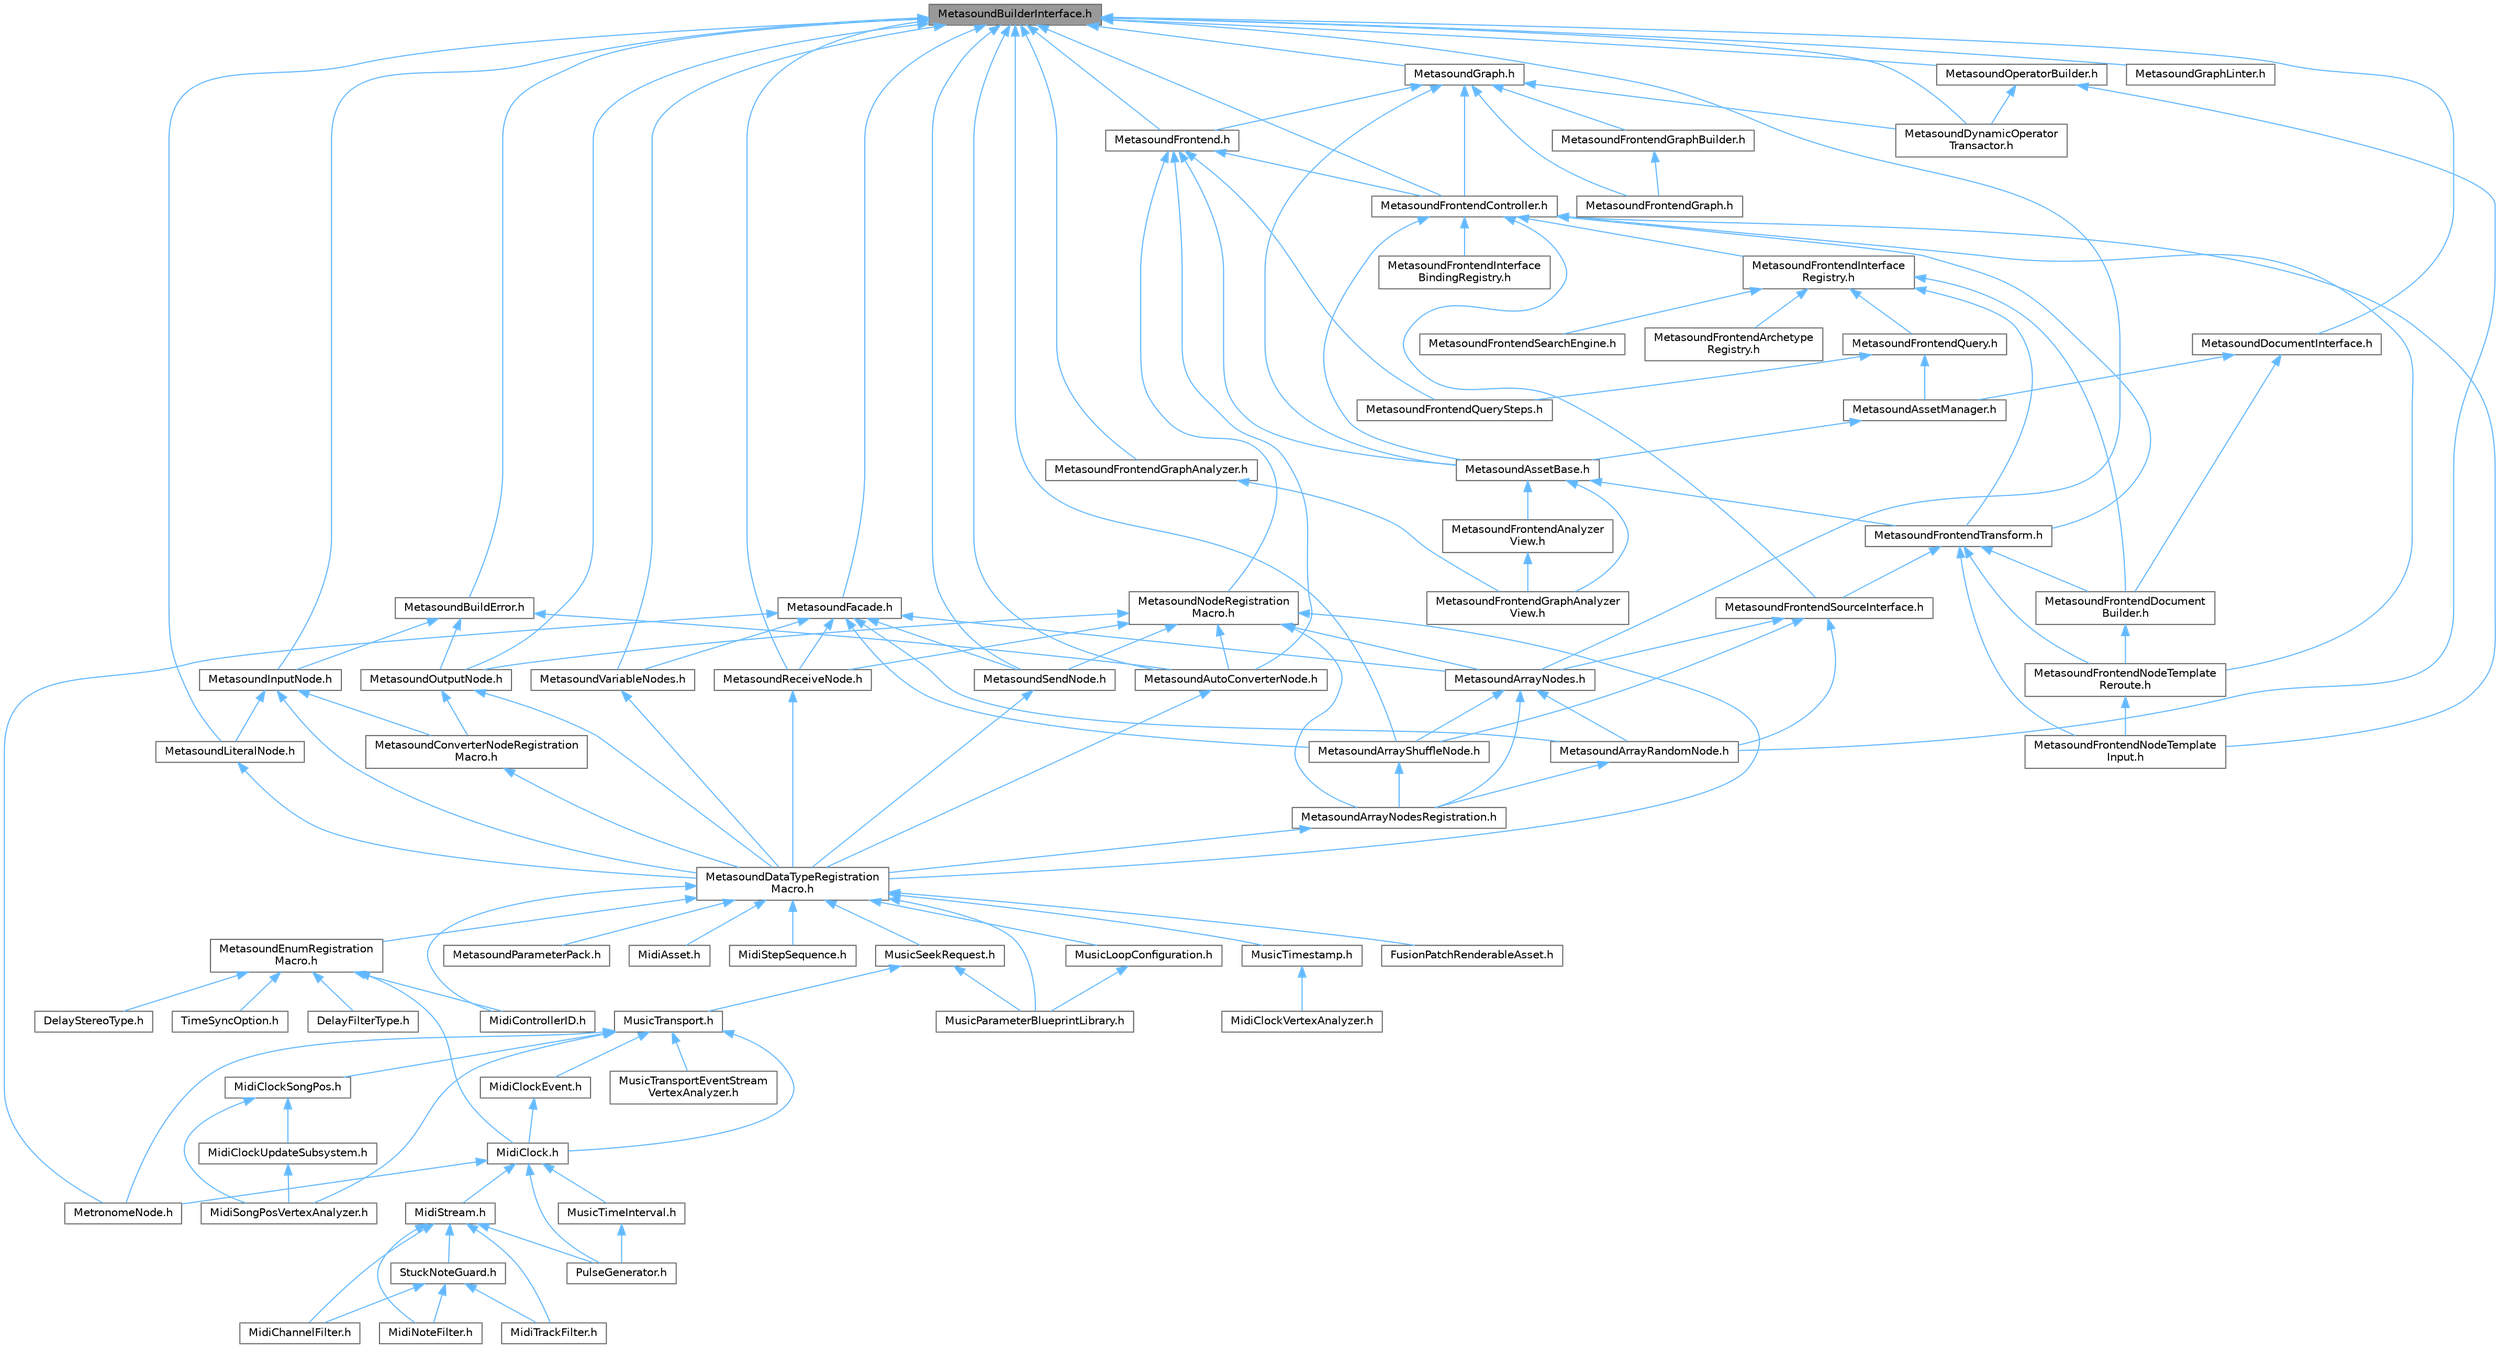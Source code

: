 digraph "MetasoundBuilderInterface.h"
{
 // INTERACTIVE_SVG=YES
 // LATEX_PDF_SIZE
  bgcolor="transparent";
  edge [fontname=Helvetica,fontsize=10,labelfontname=Helvetica,labelfontsize=10];
  node [fontname=Helvetica,fontsize=10,shape=box,height=0.2,width=0.4];
  Node1 [id="Node000001",label="MetasoundBuilderInterface.h",height=0.2,width=0.4,color="gray40", fillcolor="grey60", style="filled", fontcolor="black",tooltip=" "];
  Node1 -> Node2 [id="edge1_Node000001_Node000002",dir="back",color="steelblue1",style="solid",tooltip=" "];
  Node2 [id="Node000002",label="MetasoundArrayNodes.h",height=0.2,width=0.4,color="grey40", fillcolor="white", style="filled",URL="$de/d05/MetasoundArrayNodes_8h.html",tooltip=" "];
  Node2 -> Node3 [id="edge2_Node000002_Node000003",dir="back",color="steelblue1",style="solid",tooltip=" "];
  Node3 [id="Node000003",label="MetasoundArrayNodesRegistration.h",height=0.2,width=0.4,color="grey40", fillcolor="white", style="filled",URL="$d2/d35/MetasoundArrayNodesRegistration_8h.html",tooltip=" "];
  Node3 -> Node4 [id="edge3_Node000003_Node000004",dir="back",color="steelblue1",style="solid",tooltip=" "];
  Node4 [id="Node000004",label="MetasoundDataTypeRegistration\lMacro.h",height=0.2,width=0.4,color="grey40", fillcolor="white", style="filled",URL="$d1/d2b/MetasoundDataTypeRegistrationMacro_8h.html",tooltip=" "];
  Node4 -> Node5 [id="edge4_Node000004_Node000005",dir="back",color="steelblue1",style="solid",tooltip=" "];
  Node5 [id="Node000005",label="FusionPatchRenderableAsset.h",height=0.2,width=0.4,color="grey40", fillcolor="white", style="filled",URL="$d0/dd5/FusionPatchRenderableAsset_8h.html",tooltip=" "];
  Node4 -> Node6 [id="edge5_Node000004_Node000006",dir="back",color="steelblue1",style="solid",tooltip=" "];
  Node6 [id="Node000006",label="MetasoundEnumRegistration\lMacro.h",height=0.2,width=0.4,color="grey40", fillcolor="white", style="filled",URL="$dd/da6/MetasoundEnumRegistrationMacro_8h.html",tooltip=" "];
  Node6 -> Node7 [id="edge6_Node000006_Node000007",dir="back",color="steelblue1",style="solid",tooltip=" "];
  Node7 [id="Node000007",label="DelayFilterType.h",height=0.2,width=0.4,color="grey40", fillcolor="white", style="filled",URL="$da/d13/DelayFilterType_8h.html",tooltip=" "];
  Node6 -> Node8 [id="edge7_Node000006_Node000008",dir="back",color="steelblue1",style="solid",tooltip=" "];
  Node8 [id="Node000008",label="DelayStereoType.h",height=0.2,width=0.4,color="grey40", fillcolor="white", style="filled",URL="$d4/db3/DelayStereoType_8h.html",tooltip=" "];
  Node6 -> Node9 [id="edge8_Node000006_Node000009",dir="back",color="steelblue1",style="solid",tooltip=" "];
  Node9 [id="Node000009",label="MidiClock.h",height=0.2,width=0.4,color="grey40", fillcolor="white", style="filled",URL="$df/d88/MidiClock_8h.html",tooltip=" "];
  Node9 -> Node10 [id="edge9_Node000009_Node000010",dir="back",color="steelblue1",style="solid",tooltip=" "];
  Node10 [id="Node000010",label="MetronomeNode.h",height=0.2,width=0.4,color="grey40", fillcolor="white", style="filled",URL="$d9/daa/MetronomeNode_8h.html",tooltip=" "];
  Node9 -> Node11 [id="edge10_Node000009_Node000011",dir="back",color="steelblue1",style="solid",tooltip=" "];
  Node11 [id="Node000011",label="MidiStream.h",height=0.2,width=0.4,color="grey40", fillcolor="white", style="filled",URL="$d8/ded/MidiStream_8h.html",tooltip=" "];
  Node11 -> Node12 [id="edge11_Node000011_Node000012",dir="back",color="steelblue1",style="solid",tooltip=" "];
  Node12 [id="Node000012",label="MidiChannelFilter.h",height=0.2,width=0.4,color="grey40", fillcolor="white", style="filled",URL="$d3/dab/MidiChannelFilter_8h.html",tooltip=" "];
  Node11 -> Node13 [id="edge12_Node000011_Node000013",dir="back",color="steelblue1",style="solid",tooltip=" "];
  Node13 [id="Node000013",label="MidiNoteFilter.h",height=0.2,width=0.4,color="grey40", fillcolor="white", style="filled",URL="$d4/d05/MidiNoteFilter_8h.html",tooltip=" "];
  Node11 -> Node14 [id="edge13_Node000011_Node000014",dir="back",color="steelblue1",style="solid",tooltip=" "];
  Node14 [id="Node000014",label="MidiTrackFilter.h",height=0.2,width=0.4,color="grey40", fillcolor="white", style="filled",URL="$d0/d2f/MidiTrackFilter_8h.html",tooltip=" "];
  Node11 -> Node15 [id="edge14_Node000011_Node000015",dir="back",color="steelblue1",style="solid",tooltip=" "];
  Node15 [id="Node000015",label="PulseGenerator.h",height=0.2,width=0.4,color="grey40", fillcolor="white", style="filled",URL="$da/db3/PulseGenerator_8h.html",tooltip=" "];
  Node11 -> Node16 [id="edge15_Node000011_Node000016",dir="back",color="steelblue1",style="solid",tooltip=" "];
  Node16 [id="Node000016",label="StuckNoteGuard.h",height=0.2,width=0.4,color="grey40", fillcolor="white", style="filled",URL="$df/dcf/StuckNoteGuard_8h.html",tooltip=" "];
  Node16 -> Node12 [id="edge16_Node000016_Node000012",dir="back",color="steelblue1",style="solid",tooltip=" "];
  Node16 -> Node13 [id="edge17_Node000016_Node000013",dir="back",color="steelblue1",style="solid",tooltip=" "];
  Node16 -> Node14 [id="edge18_Node000016_Node000014",dir="back",color="steelblue1",style="solid",tooltip=" "];
  Node9 -> Node17 [id="edge19_Node000009_Node000017",dir="back",color="steelblue1",style="solid",tooltip=" "];
  Node17 [id="Node000017",label="MusicTimeInterval.h",height=0.2,width=0.4,color="grey40", fillcolor="white", style="filled",URL="$dc/da7/MusicTimeInterval_8h.html",tooltip=" "];
  Node17 -> Node15 [id="edge20_Node000017_Node000015",dir="back",color="steelblue1",style="solid",tooltip=" "];
  Node9 -> Node15 [id="edge21_Node000009_Node000015",dir="back",color="steelblue1",style="solid",tooltip=" "];
  Node6 -> Node18 [id="edge22_Node000006_Node000018",dir="back",color="steelblue1",style="solid",tooltip=" "];
  Node18 [id="Node000018",label="MidiControllerID.h",height=0.2,width=0.4,color="grey40", fillcolor="white", style="filled",URL="$d0/d53/MidiControllerID_8h.html",tooltip=" "];
  Node6 -> Node19 [id="edge23_Node000006_Node000019",dir="back",color="steelblue1",style="solid",tooltip=" "];
  Node19 [id="Node000019",label="TimeSyncOption.h",height=0.2,width=0.4,color="grey40", fillcolor="white", style="filled",URL="$d4/dc5/HarmonixMetasound_2Public_2HarmonixMetasound_2DataTypes_2TimeSyncOption_8h.html",tooltip=" "];
  Node4 -> Node20 [id="edge24_Node000004_Node000020",dir="back",color="steelblue1",style="solid",tooltip=" "];
  Node20 [id="Node000020",label="MetasoundParameterPack.h",height=0.2,width=0.4,color="grey40", fillcolor="white", style="filled",URL="$d8/d84/MetasoundParameterPack_8h.html",tooltip=" "];
  Node4 -> Node21 [id="edge25_Node000004_Node000021",dir="back",color="steelblue1",style="solid",tooltip=" "];
  Node21 [id="Node000021",label="MidiAsset.h",height=0.2,width=0.4,color="grey40", fillcolor="white", style="filled",URL="$da/d6b/MidiAsset_8h.html",tooltip=" "];
  Node4 -> Node18 [id="edge26_Node000004_Node000018",dir="back",color="steelblue1",style="solid",tooltip=" "];
  Node4 -> Node22 [id="edge27_Node000004_Node000022",dir="back",color="steelblue1",style="solid",tooltip=" "];
  Node22 [id="Node000022",label="MidiStepSequence.h",height=0.2,width=0.4,color="grey40", fillcolor="white", style="filled",URL="$de/dbc/MidiStepSequence_8h.html",tooltip=" "];
  Node4 -> Node23 [id="edge28_Node000004_Node000023",dir="back",color="steelblue1",style="solid",tooltip=" "];
  Node23 [id="Node000023",label="MusicLoopConfiguration.h",height=0.2,width=0.4,color="grey40", fillcolor="white", style="filled",URL="$de/d33/MusicLoopConfiguration_8h.html",tooltip=" "];
  Node23 -> Node24 [id="edge29_Node000023_Node000024",dir="back",color="steelblue1",style="solid",tooltip=" "];
  Node24 [id="Node000024",label="MusicParameterBlueprintLibrary.h",height=0.2,width=0.4,color="grey40", fillcolor="white", style="filled",URL="$d0/d2e/MusicParameterBlueprintLibrary_8h.html",tooltip=" "];
  Node4 -> Node24 [id="edge30_Node000004_Node000024",dir="back",color="steelblue1",style="solid",tooltip=" "];
  Node4 -> Node25 [id="edge31_Node000004_Node000025",dir="back",color="steelblue1",style="solid",tooltip=" "];
  Node25 [id="Node000025",label="MusicSeekRequest.h",height=0.2,width=0.4,color="grey40", fillcolor="white", style="filled",URL="$d0/d38/MusicSeekRequest_8h.html",tooltip=" "];
  Node25 -> Node24 [id="edge32_Node000025_Node000024",dir="back",color="steelblue1",style="solid",tooltip=" "];
  Node25 -> Node26 [id="edge33_Node000025_Node000026",dir="back",color="steelblue1",style="solid",tooltip=" "];
  Node26 [id="Node000026",label="MusicTransport.h",height=0.2,width=0.4,color="grey40", fillcolor="white", style="filled",URL="$d2/d3d/MusicTransport_8h.html",tooltip=" "];
  Node26 -> Node10 [id="edge34_Node000026_Node000010",dir="back",color="steelblue1",style="solid",tooltip=" "];
  Node26 -> Node9 [id="edge35_Node000026_Node000009",dir="back",color="steelblue1",style="solid",tooltip=" "];
  Node26 -> Node27 [id="edge36_Node000026_Node000027",dir="back",color="steelblue1",style="solid",tooltip=" "];
  Node27 [id="Node000027",label="MidiClockEvent.h",height=0.2,width=0.4,color="grey40", fillcolor="white", style="filled",URL="$d7/d7d/MidiClockEvent_8h.html",tooltip=" "];
  Node27 -> Node9 [id="edge37_Node000027_Node000009",dir="back",color="steelblue1",style="solid",tooltip=" "];
  Node26 -> Node28 [id="edge38_Node000026_Node000028",dir="back",color="steelblue1",style="solid",tooltip=" "];
  Node28 [id="Node000028",label="MidiClockSongPos.h",height=0.2,width=0.4,color="grey40", fillcolor="white", style="filled",URL="$d2/d72/MidiClockSongPos_8h.html",tooltip=" "];
  Node28 -> Node29 [id="edge39_Node000028_Node000029",dir="back",color="steelblue1",style="solid",tooltip=" "];
  Node29 [id="Node000029",label="MidiClockUpdateSubsystem.h",height=0.2,width=0.4,color="grey40", fillcolor="white", style="filled",URL="$dc/d52/MidiClockUpdateSubsystem_8h.html",tooltip=" "];
  Node29 -> Node30 [id="edge40_Node000029_Node000030",dir="back",color="steelblue1",style="solid",tooltip=" "];
  Node30 [id="Node000030",label="MidiSongPosVertexAnalyzer.h",height=0.2,width=0.4,color="grey40", fillcolor="white", style="filled",URL="$db/d10/MidiSongPosVertexAnalyzer_8h.html",tooltip=" "];
  Node28 -> Node30 [id="edge41_Node000028_Node000030",dir="back",color="steelblue1",style="solid",tooltip=" "];
  Node26 -> Node30 [id="edge42_Node000026_Node000030",dir="back",color="steelblue1",style="solid",tooltip=" "];
  Node26 -> Node31 [id="edge43_Node000026_Node000031",dir="back",color="steelblue1",style="solid",tooltip=" "];
  Node31 [id="Node000031",label="MusicTransportEventStream\lVertexAnalyzer.h",height=0.2,width=0.4,color="grey40", fillcolor="white", style="filled",URL="$d1/da4/MusicTransportEventStreamVertexAnalyzer_8h.html",tooltip=" "];
  Node4 -> Node32 [id="edge44_Node000004_Node000032",dir="back",color="steelblue1",style="solid",tooltip=" "];
  Node32 [id="Node000032",label="MusicTimestamp.h",height=0.2,width=0.4,color="grey40", fillcolor="white", style="filled",URL="$dc/d8f/MusicTimestamp_8h.html",tooltip=" "];
  Node32 -> Node33 [id="edge45_Node000032_Node000033",dir="back",color="steelblue1",style="solid",tooltip=" "];
  Node33 [id="Node000033",label="MidiClockVertexAnalyzer.h",height=0.2,width=0.4,color="grey40", fillcolor="white", style="filled",URL="$d5/dfa/MidiClockVertexAnalyzer_8h.html",tooltip=" "];
  Node2 -> Node34 [id="edge46_Node000002_Node000034",dir="back",color="steelblue1",style="solid",tooltip=" "];
  Node34 [id="Node000034",label="MetasoundArrayRandomNode.h",height=0.2,width=0.4,color="grey40", fillcolor="white", style="filled",URL="$d3/d94/MetasoundArrayRandomNode_8h.html",tooltip=" "];
  Node34 -> Node3 [id="edge47_Node000034_Node000003",dir="back",color="steelblue1",style="solid",tooltip=" "];
  Node2 -> Node35 [id="edge48_Node000002_Node000035",dir="back",color="steelblue1",style="solid",tooltip=" "];
  Node35 [id="Node000035",label="MetasoundArrayShuffleNode.h",height=0.2,width=0.4,color="grey40", fillcolor="white", style="filled",URL="$db/dcb/MetasoundArrayShuffleNode_8h.html",tooltip=" "];
  Node35 -> Node3 [id="edge49_Node000035_Node000003",dir="back",color="steelblue1",style="solid",tooltip=" "];
  Node1 -> Node35 [id="edge50_Node000001_Node000035",dir="back",color="steelblue1",style="solid",tooltip=" "];
  Node1 -> Node36 [id="edge51_Node000001_Node000036",dir="back",color="steelblue1",style="solid",tooltip=" "];
  Node36 [id="Node000036",label="MetasoundAutoConverterNode.h",height=0.2,width=0.4,color="grey40", fillcolor="white", style="filled",URL="$de/d7e/MetasoundAutoConverterNode_8h.html",tooltip=" "];
  Node36 -> Node4 [id="edge52_Node000036_Node000004",dir="back",color="steelblue1",style="solid",tooltip=" "];
  Node1 -> Node37 [id="edge53_Node000001_Node000037",dir="back",color="steelblue1",style="solid",tooltip=" "];
  Node37 [id="Node000037",label="MetasoundBuildError.h",height=0.2,width=0.4,color="grey40", fillcolor="white", style="filled",URL="$d6/d6d/MetasoundBuildError_8h.html",tooltip=" "];
  Node37 -> Node36 [id="edge54_Node000037_Node000036",dir="back",color="steelblue1",style="solid",tooltip=" "];
  Node37 -> Node38 [id="edge55_Node000037_Node000038",dir="back",color="steelblue1",style="solid",tooltip=" "];
  Node38 [id="Node000038",label="MetasoundInputNode.h",height=0.2,width=0.4,color="grey40", fillcolor="white", style="filled",URL="$d3/d30/MetasoundInputNode_8h.html",tooltip=" "];
  Node38 -> Node39 [id="edge56_Node000038_Node000039",dir="back",color="steelblue1",style="solid",tooltip=" "];
  Node39 [id="Node000039",label="MetasoundConverterNodeRegistration\lMacro.h",height=0.2,width=0.4,color="grey40", fillcolor="white", style="filled",URL="$d1/de5/MetasoundConverterNodeRegistrationMacro_8h.html",tooltip=" "];
  Node39 -> Node4 [id="edge57_Node000039_Node000004",dir="back",color="steelblue1",style="solid",tooltip=" "];
  Node38 -> Node4 [id="edge58_Node000038_Node000004",dir="back",color="steelblue1",style="solid",tooltip=" "];
  Node38 -> Node40 [id="edge59_Node000038_Node000040",dir="back",color="steelblue1",style="solid",tooltip=" "];
  Node40 [id="Node000040",label="MetasoundLiteralNode.h",height=0.2,width=0.4,color="grey40", fillcolor="white", style="filled",URL="$db/d1d/MetasoundLiteralNode_8h.html",tooltip=" "];
  Node40 -> Node4 [id="edge60_Node000040_Node000004",dir="back",color="steelblue1",style="solid",tooltip=" "];
  Node37 -> Node41 [id="edge61_Node000037_Node000041",dir="back",color="steelblue1",style="solid",tooltip=" "];
  Node41 [id="Node000041",label="MetasoundOutputNode.h",height=0.2,width=0.4,color="grey40", fillcolor="white", style="filled",URL="$d5/d06/MetasoundOutputNode_8h.html",tooltip=" "];
  Node41 -> Node39 [id="edge62_Node000041_Node000039",dir="back",color="steelblue1",style="solid",tooltip=" "];
  Node41 -> Node4 [id="edge63_Node000041_Node000004",dir="back",color="steelblue1",style="solid",tooltip=" "];
  Node1 -> Node42 [id="edge64_Node000001_Node000042",dir="back",color="steelblue1",style="solid",tooltip=" "];
  Node42 [id="Node000042",label="MetasoundDocumentInterface.h",height=0.2,width=0.4,color="grey40", fillcolor="white", style="filled",URL="$dd/dfb/MetasoundDocumentInterface_8h.html",tooltip=" "];
  Node42 -> Node43 [id="edge65_Node000042_Node000043",dir="back",color="steelblue1",style="solid",tooltip=" "];
  Node43 [id="Node000043",label="MetasoundAssetManager.h",height=0.2,width=0.4,color="grey40", fillcolor="white", style="filled",URL="$dd/da3/MetasoundAssetManager_8h.html",tooltip=" "];
  Node43 -> Node44 [id="edge66_Node000043_Node000044",dir="back",color="steelblue1",style="solid",tooltip=" "];
  Node44 [id="Node000044",label="MetasoundAssetBase.h",height=0.2,width=0.4,color="grey40", fillcolor="white", style="filled",URL="$d5/d81/MetasoundAssetBase_8h.html",tooltip=" "];
  Node44 -> Node45 [id="edge67_Node000044_Node000045",dir="back",color="steelblue1",style="solid",tooltip=" "];
  Node45 [id="Node000045",label="MetasoundFrontendAnalyzer\lView.h",height=0.2,width=0.4,color="grey40", fillcolor="white", style="filled",URL="$d0/d5e/MetasoundFrontendAnalyzerView_8h.html",tooltip=" "];
  Node45 -> Node46 [id="edge68_Node000045_Node000046",dir="back",color="steelblue1",style="solid",tooltip=" "];
  Node46 [id="Node000046",label="MetasoundFrontendGraphAnalyzer\lView.h",height=0.2,width=0.4,color="grey40", fillcolor="white", style="filled",URL="$d6/dd1/MetasoundFrontendGraphAnalyzerView_8h.html",tooltip=" "];
  Node44 -> Node46 [id="edge69_Node000044_Node000046",dir="back",color="steelblue1",style="solid",tooltip=" "];
  Node44 -> Node47 [id="edge70_Node000044_Node000047",dir="back",color="steelblue1",style="solid",tooltip=" "];
  Node47 [id="Node000047",label="MetasoundFrontendTransform.h",height=0.2,width=0.4,color="grey40", fillcolor="white", style="filled",URL="$dc/d48/MetasoundFrontendTransform_8h.html",tooltip=" "];
  Node47 -> Node48 [id="edge71_Node000047_Node000048",dir="back",color="steelblue1",style="solid",tooltip=" "];
  Node48 [id="Node000048",label="MetasoundFrontendDocument\lBuilder.h",height=0.2,width=0.4,color="grey40", fillcolor="white", style="filled",URL="$da/dfa/MetasoundFrontendDocumentBuilder_8h.html",tooltip=" "];
  Node48 -> Node49 [id="edge72_Node000048_Node000049",dir="back",color="steelblue1",style="solid",tooltip=" "];
  Node49 [id="Node000049",label="MetasoundFrontendNodeTemplate\lReroute.h",height=0.2,width=0.4,color="grey40", fillcolor="white", style="filled",URL="$d7/d33/MetasoundFrontendNodeTemplateReroute_8h.html",tooltip=" "];
  Node49 -> Node50 [id="edge73_Node000049_Node000050",dir="back",color="steelblue1",style="solid",tooltip=" "];
  Node50 [id="Node000050",label="MetasoundFrontendNodeTemplate\lInput.h",height=0.2,width=0.4,color="grey40", fillcolor="white", style="filled",URL="$d6/d69/MetasoundFrontendNodeTemplateInput_8h.html",tooltip=" "];
  Node47 -> Node50 [id="edge74_Node000047_Node000050",dir="back",color="steelblue1",style="solid",tooltip=" "];
  Node47 -> Node49 [id="edge75_Node000047_Node000049",dir="back",color="steelblue1",style="solid",tooltip=" "];
  Node47 -> Node51 [id="edge76_Node000047_Node000051",dir="back",color="steelblue1",style="solid",tooltip=" "];
  Node51 [id="Node000051",label="MetasoundFrontendSourceInterface.h",height=0.2,width=0.4,color="grey40", fillcolor="white", style="filled",URL="$de/db5/MetasoundFrontendSourceInterface_8h.html",tooltip=" "];
  Node51 -> Node2 [id="edge77_Node000051_Node000002",dir="back",color="steelblue1",style="solid",tooltip=" "];
  Node51 -> Node34 [id="edge78_Node000051_Node000034",dir="back",color="steelblue1",style="solid",tooltip=" "];
  Node51 -> Node35 [id="edge79_Node000051_Node000035",dir="back",color="steelblue1",style="solid",tooltip=" "];
  Node42 -> Node48 [id="edge80_Node000042_Node000048",dir="back",color="steelblue1",style="solid",tooltip=" "];
  Node1 -> Node52 [id="edge81_Node000001_Node000052",dir="back",color="steelblue1",style="solid",tooltip=" "];
  Node52 [id="Node000052",label="MetasoundDynamicOperator\lTransactor.h",height=0.2,width=0.4,color="grey40", fillcolor="white", style="filled",URL="$dc/dbd/MetasoundDynamicOperatorTransactor_8h.html",tooltip=" "];
  Node1 -> Node53 [id="edge82_Node000001_Node000053",dir="back",color="steelblue1",style="solid",tooltip=" "];
  Node53 [id="Node000053",label="MetasoundFacade.h",height=0.2,width=0.4,color="grey40", fillcolor="white", style="filled",URL="$d2/deb/MetasoundFacade_8h.html",tooltip=" "];
  Node53 -> Node2 [id="edge83_Node000053_Node000002",dir="back",color="steelblue1",style="solid",tooltip=" "];
  Node53 -> Node34 [id="edge84_Node000053_Node000034",dir="back",color="steelblue1",style="solid",tooltip=" "];
  Node53 -> Node35 [id="edge85_Node000053_Node000035",dir="back",color="steelblue1",style="solid",tooltip=" "];
  Node53 -> Node54 [id="edge86_Node000053_Node000054",dir="back",color="steelblue1",style="solid",tooltip=" "];
  Node54 [id="Node000054",label="MetasoundReceiveNode.h",height=0.2,width=0.4,color="grey40", fillcolor="white", style="filled",URL="$d3/d08/MetasoundReceiveNode_8h.html",tooltip=" "];
  Node54 -> Node4 [id="edge87_Node000054_Node000004",dir="back",color="steelblue1",style="solid",tooltip=" "];
  Node53 -> Node55 [id="edge88_Node000053_Node000055",dir="back",color="steelblue1",style="solid",tooltip=" "];
  Node55 [id="Node000055",label="MetasoundSendNode.h",height=0.2,width=0.4,color="grey40", fillcolor="white", style="filled",URL="$dc/dca/MetasoundSendNode_8h.html",tooltip=" "];
  Node55 -> Node4 [id="edge89_Node000055_Node000004",dir="back",color="steelblue1",style="solid",tooltip=" "];
  Node53 -> Node56 [id="edge90_Node000053_Node000056",dir="back",color="steelblue1",style="solid",tooltip=" "];
  Node56 [id="Node000056",label="MetasoundVariableNodes.h",height=0.2,width=0.4,color="grey40", fillcolor="white", style="filled",URL="$d8/d34/MetasoundVariableNodes_8h.html",tooltip=" "];
  Node56 -> Node4 [id="edge91_Node000056_Node000004",dir="back",color="steelblue1",style="solid",tooltip=" "];
  Node53 -> Node10 [id="edge92_Node000053_Node000010",dir="back",color="steelblue1",style="solid",tooltip=" "];
  Node1 -> Node57 [id="edge93_Node000001_Node000057",dir="back",color="steelblue1",style="solid",tooltip=" "];
  Node57 [id="Node000057",label="MetasoundFrontend.h",height=0.2,width=0.4,color="grey40", fillcolor="white", style="filled",URL="$d4/d31/MetasoundFrontend_8h.html",tooltip=" "];
  Node57 -> Node44 [id="edge94_Node000057_Node000044",dir="back",color="steelblue1",style="solid",tooltip=" "];
  Node57 -> Node36 [id="edge95_Node000057_Node000036",dir="back",color="steelblue1",style="solid",tooltip=" "];
  Node57 -> Node58 [id="edge96_Node000057_Node000058",dir="back",color="steelblue1",style="solid",tooltip=" "];
  Node58 [id="Node000058",label="MetasoundFrontendController.h",height=0.2,width=0.4,color="grey40", fillcolor="white", style="filled",URL="$d0/d64/MetasoundFrontendController_8h.html",tooltip=" "];
  Node58 -> Node44 [id="edge97_Node000058_Node000044",dir="back",color="steelblue1",style="solid",tooltip=" "];
  Node58 -> Node59 [id="edge98_Node000058_Node000059",dir="back",color="steelblue1",style="solid",tooltip=" "];
  Node59 [id="Node000059",label="MetasoundFrontendInterface\lBindingRegistry.h",height=0.2,width=0.4,color="grey40", fillcolor="white", style="filled",URL="$da/de4/MetasoundFrontendInterfaceBindingRegistry_8h.html",tooltip=" "];
  Node58 -> Node60 [id="edge99_Node000058_Node000060",dir="back",color="steelblue1",style="solid",tooltip=" "];
  Node60 [id="Node000060",label="MetasoundFrontendInterface\lRegistry.h",height=0.2,width=0.4,color="grey40", fillcolor="white", style="filled",URL="$d7/d91/MetasoundFrontendInterfaceRegistry_8h.html",tooltip=" "];
  Node60 -> Node61 [id="edge100_Node000060_Node000061",dir="back",color="steelblue1",style="solid",tooltip=" "];
  Node61 [id="Node000061",label="MetasoundFrontendArchetype\lRegistry.h",height=0.2,width=0.4,color="grey40", fillcolor="white", style="filled",URL="$db/d0e/MetasoundFrontendArchetypeRegistry_8h.html",tooltip=" "];
  Node60 -> Node48 [id="edge101_Node000060_Node000048",dir="back",color="steelblue1",style="solid",tooltip=" "];
  Node60 -> Node62 [id="edge102_Node000060_Node000062",dir="back",color="steelblue1",style="solid",tooltip=" "];
  Node62 [id="Node000062",label="MetasoundFrontendQuery.h",height=0.2,width=0.4,color="grey40", fillcolor="white", style="filled",URL="$d6/dba/MetasoundFrontendQuery_8h.html",tooltip=" "];
  Node62 -> Node43 [id="edge103_Node000062_Node000043",dir="back",color="steelblue1",style="solid",tooltip=" "];
  Node62 -> Node63 [id="edge104_Node000062_Node000063",dir="back",color="steelblue1",style="solid",tooltip=" "];
  Node63 [id="Node000063",label="MetasoundFrontendQuerySteps.h",height=0.2,width=0.4,color="grey40", fillcolor="white", style="filled",URL="$d1/d63/MetasoundFrontendQuerySteps_8h.html",tooltip=" "];
  Node60 -> Node64 [id="edge105_Node000060_Node000064",dir="back",color="steelblue1",style="solid",tooltip=" "];
  Node64 [id="Node000064",label="MetasoundFrontendSearchEngine.h",height=0.2,width=0.4,color="grey40", fillcolor="white", style="filled",URL="$d3/de8/MetasoundFrontendSearchEngine_8h.html",tooltip=" "];
  Node60 -> Node47 [id="edge106_Node000060_Node000047",dir="back",color="steelblue1",style="solid",tooltip=" "];
  Node58 -> Node50 [id="edge107_Node000058_Node000050",dir="back",color="steelblue1",style="solid",tooltip=" "];
  Node58 -> Node49 [id="edge108_Node000058_Node000049",dir="back",color="steelblue1",style="solid",tooltip=" "];
  Node58 -> Node51 [id="edge109_Node000058_Node000051",dir="back",color="steelblue1",style="solid",tooltip=" "];
  Node58 -> Node47 [id="edge110_Node000058_Node000047",dir="back",color="steelblue1",style="solid",tooltip=" "];
  Node57 -> Node63 [id="edge111_Node000057_Node000063",dir="back",color="steelblue1",style="solid",tooltip=" "];
  Node57 -> Node65 [id="edge112_Node000057_Node000065",dir="back",color="steelblue1",style="solid",tooltip=" "];
  Node65 [id="Node000065",label="MetasoundNodeRegistration\lMacro.h",height=0.2,width=0.4,color="grey40", fillcolor="white", style="filled",URL="$d3/d0b/MetasoundNodeRegistrationMacro_8h.html",tooltip=" "];
  Node65 -> Node2 [id="edge113_Node000065_Node000002",dir="back",color="steelblue1",style="solid",tooltip=" "];
  Node65 -> Node3 [id="edge114_Node000065_Node000003",dir="back",color="steelblue1",style="solid",tooltip=" "];
  Node65 -> Node36 [id="edge115_Node000065_Node000036",dir="back",color="steelblue1",style="solid",tooltip=" "];
  Node65 -> Node4 [id="edge116_Node000065_Node000004",dir="back",color="steelblue1",style="solid",tooltip=" "];
  Node65 -> Node41 [id="edge117_Node000065_Node000041",dir="back",color="steelblue1",style="solid",tooltip=" "];
  Node65 -> Node54 [id="edge118_Node000065_Node000054",dir="back",color="steelblue1",style="solid",tooltip=" "];
  Node65 -> Node55 [id="edge119_Node000065_Node000055",dir="back",color="steelblue1",style="solid",tooltip=" "];
  Node1 -> Node58 [id="edge120_Node000001_Node000058",dir="back",color="steelblue1",style="solid",tooltip=" "];
  Node1 -> Node66 [id="edge121_Node000001_Node000066",dir="back",color="steelblue1",style="solid",tooltip=" "];
  Node66 [id="Node000066",label="MetasoundFrontendGraphAnalyzer.h",height=0.2,width=0.4,color="grey40", fillcolor="white", style="filled",URL="$de/d04/MetasoundFrontendGraphAnalyzer_8h.html",tooltip=" "];
  Node66 -> Node46 [id="edge122_Node000066_Node000046",dir="back",color="steelblue1",style="solid",tooltip=" "];
  Node1 -> Node67 [id="edge123_Node000001_Node000067",dir="back",color="steelblue1",style="solid",tooltip=" "];
  Node67 [id="Node000067",label="MetasoundGraph.h",height=0.2,width=0.4,color="grey40", fillcolor="white", style="filled",URL="$de/d89/MetasoundGraph_8h.html",tooltip=" "];
  Node67 -> Node44 [id="edge124_Node000067_Node000044",dir="back",color="steelblue1",style="solid",tooltip=" "];
  Node67 -> Node52 [id="edge125_Node000067_Node000052",dir="back",color="steelblue1",style="solid",tooltip=" "];
  Node67 -> Node57 [id="edge126_Node000067_Node000057",dir="back",color="steelblue1",style="solid",tooltip=" "];
  Node67 -> Node58 [id="edge127_Node000067_Node000058",dir="back",color="steelblue1",style="solid",tooltip=" "];
  Node67 -> Node68 [id="edge128_Node000067_Node000068",dir="back",color="steelblue1",style="solid",tooltip=" "];
  Node68 [id="Node000068",label="MetasoundFrontendGraph.h",height=0.2,width=0.4,color="grey40", fillcolor="white", style="filled",URL="$db/d4b/MetasoundFrontendGraph_8h.html",tooltip=" "];
  Node67 -> Node69 [id="edge129_Node000067_Node000069",dir="back",color="steelblue1",style="solid",tooltip=" "];
  Node69 [id="Node000069",label="MetasoundFrontendGraphBuilder.h",height=0.2,width=0.4,color="grey40", fillcolor="white", style="filled",URL="$d4/d98/MetasoundFrontendGraphBuilder_8h.html",tooltip=" "];
  Node69 -> Node68 [id="edge130_Node000069_Node000068",dir="back",color="steelblue1",style="solid",tooltip=" "];
  Node1 -> Node70 [id="edge131_Node000001_Node000070",dir="back",color="steelblue1",style="solid",tooltip=" "];
  Node70 [id="Node000070",label="MetasoundGraphLinter.h",height=0.2,width=0.4,color="grey40", fillcolor="white", style="filled",URL="$de/d0a/MetasoundGraphLinter_8h.html",tooltip=" "];
  Node1 -> Node38 [id="edge132_Node000001_Node000038",dir="back",color="steelblue1",style="solid",tooltip=" "];
  Node1 -> Node40 [id="edge133_Node000001_Node000040",dir="back",color="steelblue1",style="solid",tooltip=" "];
  Node1 -> Node71 [id="edge134_Node000001_Node000071",dir="back",color="steelblue1",style="solid",tooltip=" "];
  Node71 [id="Node000071",label="MetasoundOperatorBuilder.h",height=0.2,width=0.4,color="grey40", fillcolor="white", style="filled",URL="$de/d63/MetasoundOperatorBuilder_8h.html",tooltip=" "];
  Node71 -> Node34 [id="edge135_Node000071_Node000034",dir="back",color="steelblue1",style="solid",tooltip=" "];
  Node71 -> Node52 [id="edge136_Node000071_Node000052",dir="back",color="steelblue1",style="solid",tooltip=" "];
  Node1 -> Node41 [id="edge137_Node000001_Node000041",dir="back",color="steelblue1",style="solid",tooltip=" "];
  Node1 -> Node54 [id="edge138_Node000001_Node000054",dir="back",color="steelblue1",style="solid",tooltip=" "];
  Node1 -> Node55 [id="edge139_Node000001_Node000055",dir="back",color="steelblue1",style="solid",tooltip=" "];
  Node1 -> Node56 [id="edge140_Node000001_Node000056",dir="back",color="steelblue1",style="solid",tooltip=" "];
}
